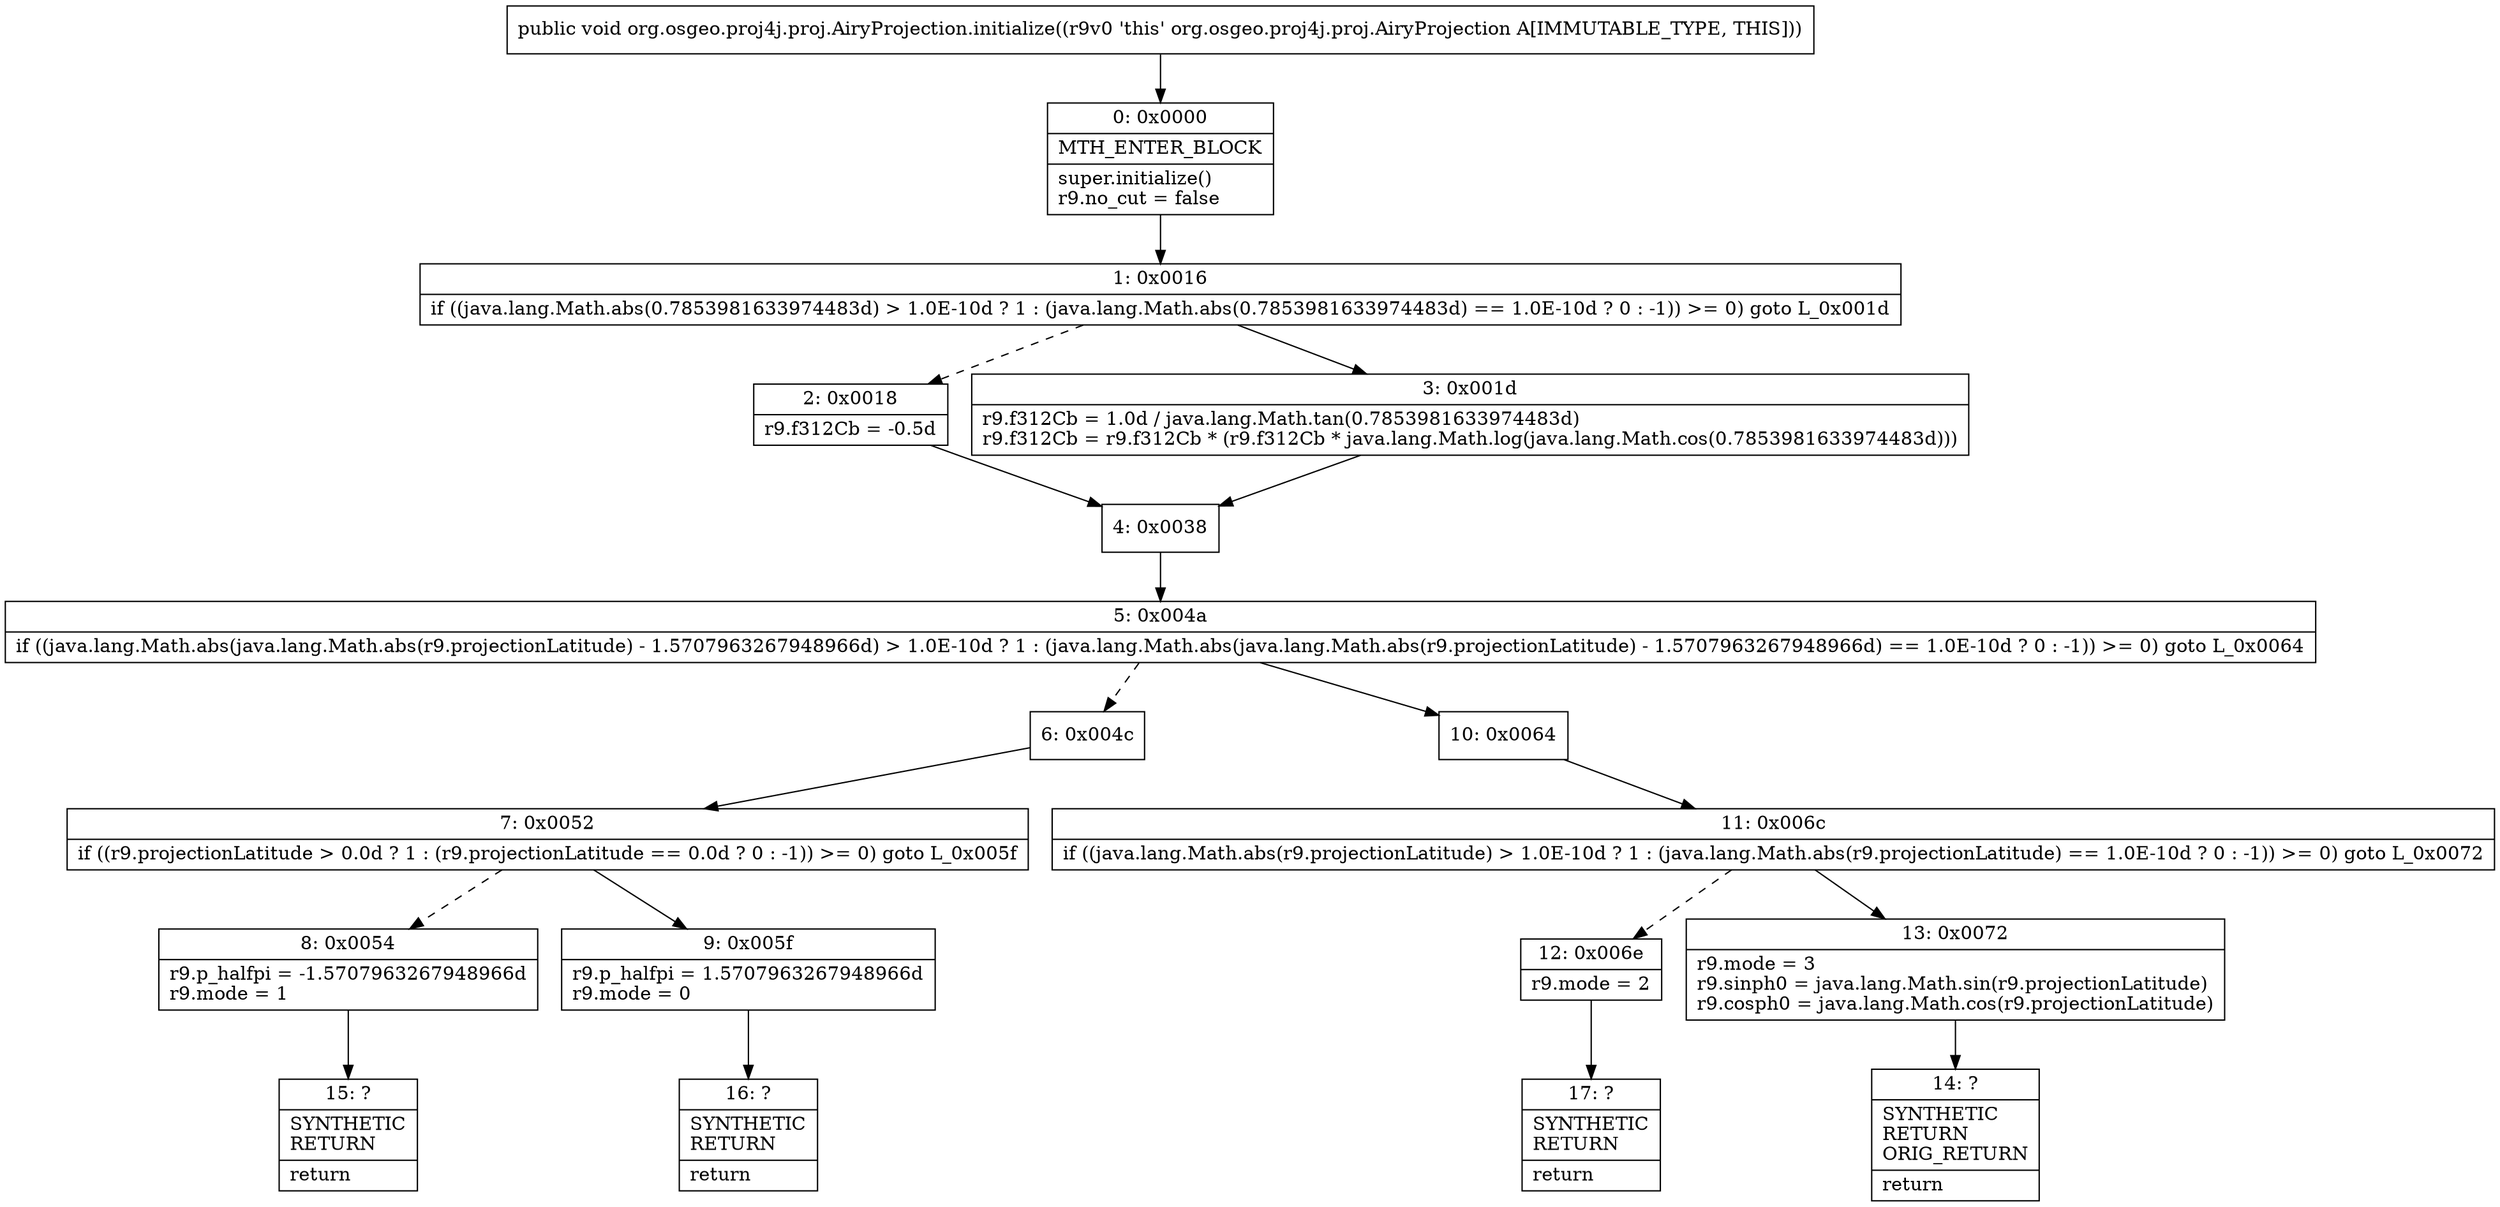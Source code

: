 digraph "CFG fororg.osgeo.proj4j.proj.AiryProjection.initialize()V" {
Node_0 [shape=record,label="{0\:\ 0x0000|MTH_ENTER_BLOCK\l|super.initialize()\lr9.no_cut = false\l}"];
Node_1 [shape=record,label="{1\:\ 0x0016|if ((java.lang.Math.abs(0.7853981633974483d) \> 1.0E\-10d ? 1 : (java.lang.Math.abs(0.7853981633974483d) == 1.0E\-10d ? 0 : \-1)) \>= 0) goto L_0x001d\l}"];
Node_2 [shape=record,label="{2\:\ 0x0018|r9.f312Cb = \-0.5d\l}"];
Node_3 [shape=record,label="{3\:\ 0x001d|r9.f312Cb = 1.0d \/ java.lang.Math.tan(0.7853981633974483d)\lr9.f312Cb = r9.f312Cb * (r9.f312Cb * java.lang.Math.log(java.lang.Math.cos(0.7853981633974483d)))\l}"];
Node_4 [shape=record,label="{4\:\ 0x0038}"];
Node_5 [shape=record,label="{5\:\ 0x004a|if ((java.lang.Math.abs(java.lang.Math.abs(r9.projectionLatitude) \- 1.5707963267948966d) \> 1.0E\-10d ? 1 : (java.lang.Math.abs(java.lang.Math.abs(r9.projectionLatitude) \- 1.5707963267948966d) == 1.0E\-10d ? 0 : \-1)) \>= 0) goto L_0x0064\l}"];
Node_6 [shape=record,label="{6\:\ 0x004c}"];
Node_7 [shape=record,label="{7\:\ 0x0052|if ((r9.projectionLatitude \> 0.0d ? 1 : (r9.projectionLatitude == 0.0d ? 0 : \-1)) \>= 0) goto L_0x005f\l}"];
Node_8 [shape=record,label="{8\:\ 0x0054|r9.p_halfpi = \-1.5707963267948966d\lr9.mode = 1\l}"];
Node_9 [shape=record,label="{9\:\ 0x005f|r9.p_halfpi = 1.5707963267948966d\lr9.mode = 0\l}"];
Node_10 [shape=record,label="{10\:\ 0x0064}"];
Node_11 [shape=record,label="{11\:\ 0x006c|if ((java.lang.Math.abs(r9.projectionLatitude) \> 1.0E\-10d ? 1 : (java.lang.Math.abs(r9.projectionLatitude) == 1.0E\-10d ? 0 : \-1)) \>= 0) goto L_0x0072\l}"];
Node_12 [shape=record,label="{12\:\ 0x006e|r9.mode = 2\l}"];
Node_13 [shape=record,label="{13\:\ 0x0072|r9.mode = 3\lr9.sinph0 = java.lang.Math.sin(r9.projectionLatitude)\lr9.cosph0 = java.lang.Math.cos(r9.projectionLatitude)\l}"];
Node_14 [shape=record,label="{14\:\ ?|SYNTHETIC\lRETURN\lORIG_RETURN\l|return\l}"];
Node_15 [shape=record,label="{15\:\ ?|SYNTHETIC\lRETURN\l|return\l}"];
Node_16 [shape=record,label="{16\:\ ?|SYNTHETIC\lRETURN\l|return\l}"];
Node_17 [shape=record,label="{17\:\ ?|SYNTHETIC\lRETURN\l|return\l}"];
MethodNode[shape=record,label="{public void org.osgeo.proj4j.proj.AiryProjection.initialize((r9v0 'this' org.osgeo.proj4j.proj.AiryProjection A[IMMUTABLE_TYPE, THIS])) }"];
MethodNode -> Node_0;
Node_0 -> Node_1;
Node_1 -> Node_2[style=dashed];
Node_1 -> Node_3;
Node_2 -> Node_4;
Node_3 -> Node_4;
Node_4 -> Node_5;
Node_5 -> Node_6[style=dashed];
Node_5 -> Node_10;
Node_6 -> Node_7;
Node_7 -> Node_8[style=dashed];
Node_7 -> Node_9;
Node_8 -> Node_15;
Node_9 -> Node_16;
Node_10 -> Node_11;
Node_11 -> Node_12[style=dashed];
Node_11 -> Node_13;
Node_12 -> Node_17;
Node_13 -> Node_14;
}

